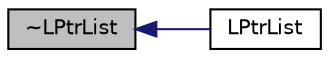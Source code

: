 digraph "~LPtrList"
{
  bgcolor="transparent";
  edge [fontname="Helvetica",fontsize="10",labelfontname="Helvetica",labelfontsize="10"];
  node [fontname="Helvetica",fontsize="10",shape=record];
  rankdir="LR";
  Node74 [label="~LPtrList",height=0.2,width=0.4,color="black", fillcolor="grey75", style="filled", fontcolor="black"];
  Node74 -> Node75 [dir="back",color="midnightblue",fontsize="10",style="solid",fontname="Helvetica"];
  Node75 [label="LPtrList",height=0.2,width=0.4,color="black",URL="$a26921.html#ac37a2bd55071dd8ee71e866c014ae5c4",tooltip="Construct given initial T. "];
}
